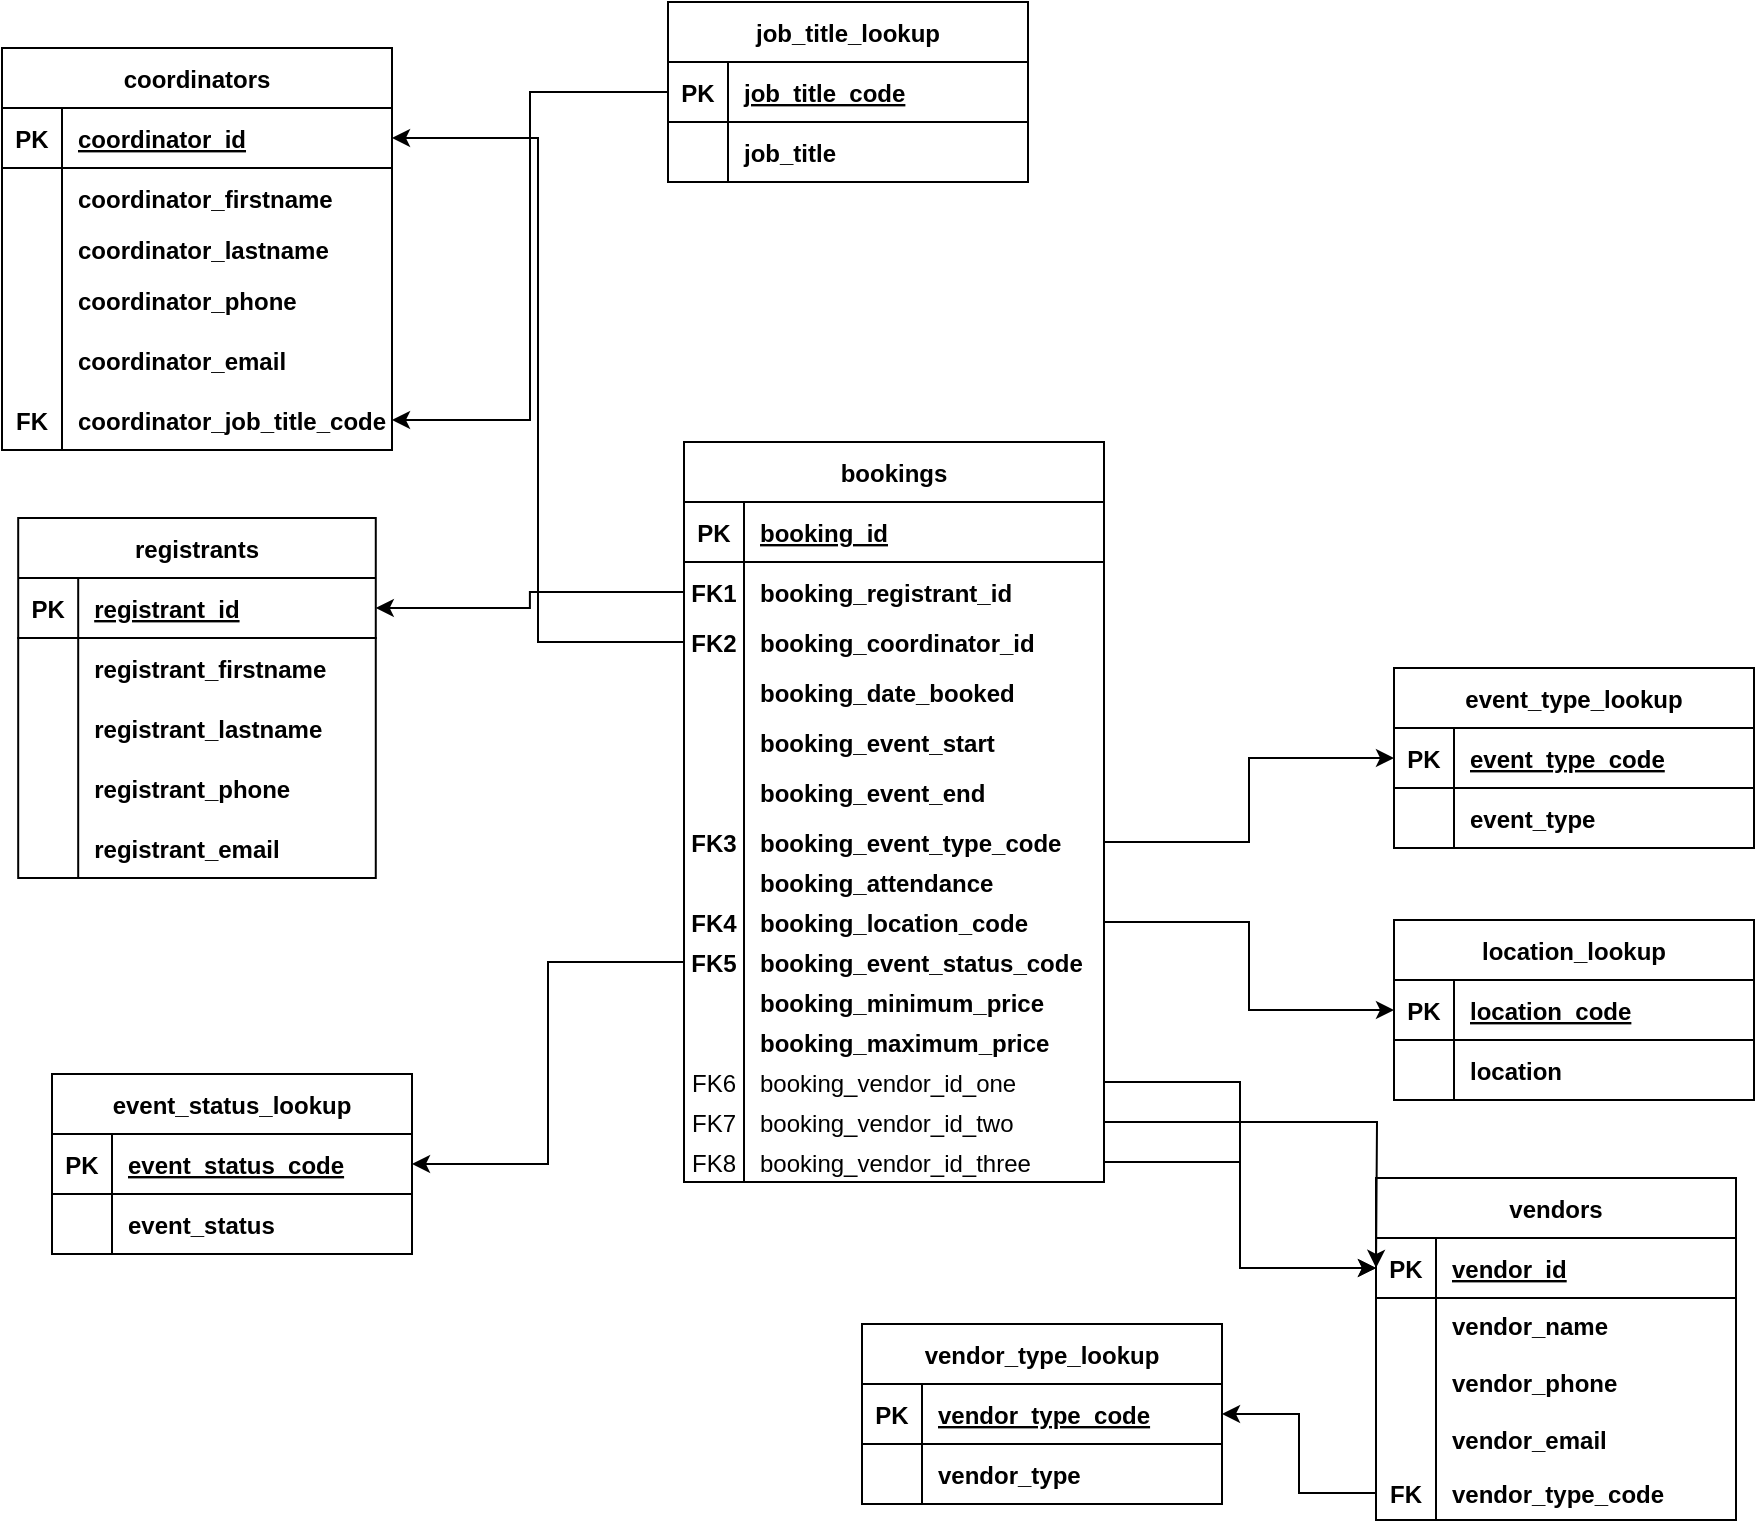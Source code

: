 <mxfile version="20.8.16" type="device"><diagram name="Page-1" id="PzHNStxvu697n8catdA_"><mxGraphModel dx="1235" dy="731" grid="0" gridSize="1" guides="1" tooltips="1" connect="1" arrows="1" fold="1" page="1" pageScale="1" pageWidth="1600" pageHeight="1200" math="0" shadow="0"><root><mxCell id="0"/><mxCell id="1" parent="0"/><mxCell id="DXvxazm9sGSzeABktsdI-5" value="bookings" style="shape=table;startSize=30;container=1;collapsible=1;childLayout=tableLayout;fixedRows=1;rowLines=0;fontStyle=1;align=center;resizeLast=1;" vertex="1" parent="1"><mxGeometry x="675" y="397" width="210" height="370" as="geometry"/></mxCell><mxCell id="DXvxazm9sGSzeABktsdI-6" value="" style="shape=tableRow;horizontal=0;startSize=0;swimlaneHead=0;swimlaneBody=0;fillColor=none;collapsible=0;dropTarget=0;points=[[0,0.5],[1,0.5]];portConstraint=eastwest;top=0;left=0;right=0;bottom=1;" vertex="1" parent="DXvxazm9sGSzeABktsdI-5"><mxGeometry y="30" width="210" height="30" as="geometry"/></mxCell><mxCell id="DXvxazm9sGSzeABktsdI-7" value="PK" style="shape=partialRectangle;connectable=0;fillColor=none;top=0;left=0;bottom=0;right=0;fontStyle=1;overflow=hidden;" vertex="1" parent="DXvxazm9sGSzeABktsdI-6"><mxGeometry width="30" height="30" as="geometry"><mxRectangle width="30" height="30" as="alternateBounds"/></mxGeometry></mxCell><mxCell id="DXvxazm9sGSzeABktsdI-8" value="booking_id" style="shape=partialRectangle;connectable=0;fillColor=none;top=0;left=0;bottom=0;right=0;align=left;spacingLeft=6;fontStyle=5;overflow=hidden;" vertex="1" parent="DXvxazm9sGSzeABktsdI-6"><mxGeometry x="30" width="180" height="30" as="geometry"><mxRectangle width="180" height="30" as="alternateBounds"/></mxGeometry></mxCell><mxCell id="DXvxazm9sGSzeABktsdI-9" value="" style="shape=tableRow;horizontal=0;startSize=0;swimlaneHead=0;swimlaneBody=0;fillColor=none;collapsible=0;dropTarget=0;points=[[0,0.5],[1,0.5]];portConstraint=eastwest;top=0;left=0;right=0;bottom=0;fontStyle=1" vertex="1" parent="DXvxazm9sGSzeABktsdI-5"><mxGeometry y="60" width="210" height="30" as="geometry"/></mxCell><mxCell id="DXvxazm9sGSzeABktsdI-10" value="FK1" style="shape=partialRectangle;connectable=0;fillColor=none;top=0;left=0;bottom=0;right=0;editable=1;overflow=hidden;fontStyle=1" vertex="1" parent="DXvxazm9sGSzeABktsdI-9"><mxGeometry width="30" height="30" as="geometry"><mxRectangle width="30" height="30" as="alternateBounds"/></mxGeometry></mxCell><mxCell id="DXvxazm9sGSzeABktsdI-11" value="booking_registrant_id" style="shape=partialRectangle;connectable=0;fillColor=none;top=0;left=0;bottom=0;right=0;align=left;spacingLeft=6;overflow=hidden;fontStyle=1" vertex="1" parent="DXvxazm9sGSzeABktsdI-9"><mxGeometry x="30" width="180" height="30" as="geometry"><mxRectangle width="180" height="30" as="alternateBounds"/></mxGeometry></mxCell><mxCell id="DXvxazm9sGSzeABktsdI-12" value="" style="shape=tableRow;horizontal=0;startSize=0;swimlaneHead=0;swimlaneBody=0;fillColor=none;collapsible=0;dropTarget=0;points=[[0,0.5],[1,0.5]];portConstraint=eastwest;top=0;left=0;right=0;bottom=0;fontStyle=1" vertex="1" parent="DXvxazm9sGSzeABktsdI-5"><mxGeometry y="90" width="210" height="20" as="geometry"/></mxCell><mxCell id="DXvxazm9sGSzeABktsdI-13" value="FK2" style="shape=partialRectangle;connectable=0;fillColor=none;top=0;left=0;bottom=0;right=0;editable=1;overflow=hidden;fontStyle=1" vertex="1" parent="DXvxazm9sGSzeABktsdI-12"><mxGeometry width="30" height="20" as="geometry"><mxRectangle width="30" height="20" as="alternateBounds"/></mxGeometry></mxCell><mxCell id="DXvxazm9sGSzeABktsdI-14" value="booking_coordinator_id" style="shape=partialRectangle;connectable=0;fillColor=none;top=0;left=0;bottom=0;right=0;align=left;spacingLeft=6;overflow=hidden;fontStyle=1" vertex="1" parent="DXvxazm9sGSzeABktsdI-12"><mxGeometry x="30" width="180" height="20" as="geometry"><mxRectangle width="180" height="20" as="alternateBounds"/></mxGeometry></mxCell><mxCell id="DXvxazm9sGSzeABktsdI-15" value="" style="shape=tableRow;horizontal=0;startSize=0;swimlaneHead=0;swimlaneBody=0;fillColor=none;collapsible=0;dropTarget=0;points=[[0,0.5],[1,0.5]];portConstraint=eastwest;top=0;left=0;right=0;bottom=0;fontStyle=1" vertex="1" parent="DXvxazm9sGSzeABktsdI-5"><mxGeometry y="110" width="210" height="30" as="geometry"/></mxCell><mxCell id="DXvxazm9sGSzeABktsdI-16" value="" style="shape=partialRectangle;connectable=0;fillColor=none;top=0;left=0;bottom=0;right=0;editable=1;overflow=hidden;fontStyle=1" vertex="1" parent="DXvxazm9sGSzeABktsdI-15"><mxGeometry width="30" height="30" as="geometry"><mxRectangle width="30" height="30" as="alternateBounds"/></mxGeometry></mxCell><mxCell id="DXvxazm9sGSzeABktsdI-17" value="booking_date_booked" style="shape=partialRectangle;connectable=0;fillColor=none;top=0;left=0;bottom=0;right=0;align=left;spacingLeft=6;overflow=hidden;fontStyle=1" vertex="1" parent="DXvxazm9sGSzeABktsdI-15"><mxGeometry x="30" width="180" height="30" as="geometry"><mxRectangle width="180" height="30" as="alternateBounds"/></mxGeometry></mxCell><mxCell id="DXvxazm9sGSzeABktsdI-19" style="shape=tableRow;horizontal=0;startSize=0;swimlaneHead=0;swimlaneBody=0;fillColor=none;collapsible=0;dropTarget=0;points=[[0,0.5],[1,0.5]];portConstraint=eastwest;top=0;left=0;right=0;bottom=0;fontStyle=1" vertex="1" parent="DXvxazm9sGSzeABktsdI-5"><mxGeometry y="140" width="210" height="20" as="geometry"/></mxCell><mxCell id="DXvxazm9sGSzeABktsdI-20" style="shape=partialRectangle;connectable=0;fillColor=none;top=0;left=0;bottom=0;right=0;editable=1;overflow=hidden;fontStyle=1" vertex="1" parent="DXvxazm9sGSzeABktsdI-19"><mxGeometry width="30" height="20" as="geometry"><mxRectangle width="30" height="20" as="alternateBounds"/></mxGeometry></mxCell><mxCell id="DXvxazm9sGSzeABktsdI-21" value="booking_event_start" style="shape=partialRectangle;connectable=0;fillColor=none;top=0;left=0;bottom=0;right=0;align=left;spacingLeft=6;overflow=hidden;fontStyle=1" vertex="1" parent="DXvxazm9sGSzeABktsdI-19"><mxGeometry x="30" width="180" height="20" as="geometry"><mxRectangle width="180" height="20" as="alternateBounds"/></mxGeometry></mxCell><mxCell id="DXvxazm9sGSzeABktsdI-22" style="shape=tableRow;horizontal=0;startSize=0;swimlaneHead=0;swimlaneBody=0;fillColor=none;collapsible=0;dropTarget=0;points=[[0,0.5],[1,0.5]];portConstraint=eastwest;top=0;left=0;right=0;bottom=0;fontStyle=1" vertex="1" parent="DXvxazm9sGSzeABktsdI-5"><mxGeometry y="160" width="210" height="30" as="geometry"/></mxCell><mxCell id="DXvxazm9sGSzeABktsdI-23" style="shape=partialRectangle;connectable=0;fillColor=none;top=0;left=0;bottom=0;right=0;editable=1;overflow=hidden;fontStyle=1" vertex="1" parent="DXvxazm9sGSzeABktsdI-22"><mxGeometry width="30" height="30" as="geometry"><mxRectangle width="30" height="30" as="alternateBounds"/></mxGeometry></mxCell><mxCell id="DXvxazm9sGSzeABktsdI-24" value="booking_event_end" style="shape=partialRectangle;connectable=0;fillColor=none;top=0;left=0;bottom=0;right=0;align=left;spacingLeft=6;overflow=hidden;fontStyle=1" vertex="1" parent="DXvxazm9sGSzeABktsdI-22"><mxGeometry x="30" width="180" height="30" as="geometry"><mxRectangle width="180" height="30" as="alternateBounds"/></mxGeometry></mxCell><mxCell id="DXvxazm9sGSzeABktsdI-25" style="shape=tableRow;horizontal=0;startSize=0;swimlaneHead=0;swimlaneBody=0;fillColor=none;collapsible=0;dropTarget=0;points=[[0,0.5],[1,0.5]];portConstraint=eastwest;top=0;left=0;right=0;bottom=0;fontStyle=1" vertex="1" parent="DXvxazm9sGSzeABktsdI-5"><mxGeometry y="190" width="210" height="20" as="geometry"/></mxCell><mxCell id="DXvxazm9sGSzeABktsdI-26" value="FK3" style="shape=partialRectangle;connectable=0;fillColor=none;top=0;left=0;bottom=0;right=0;editable=1;overflow=hidden;fontStyle=1" vertex="1" parent="DXvxazm9sGSzeABktsdI-25"><mxGeometry width="30" height="20" as="geometry"><mxRectangle width="30" height="20" as="alternateBounds"/></mxGeometry></mxCell><mxCell id="DXvxazm9sGSzeABktsdI-27" value="booking_event_type_code" style="shape=partialRectangle;connectable=0;fillColor=none;top=0;left=0;bottom=0;right=0;align=left;spacingLeft=6;overflow=hidden;fontStyle=1" vertex="1" parent="DXvxazm9sGSzeABktsdI-25"><mxGeometry x="30" width="180" height="20" as="geometry"><mxRectangle width="180" height="20" as="alternateBounds"/></mxGeometry></mxCell><mxCell id="DXvxazm9sGSzeABktsdI-28" style="shape=tableRow;horizontal=0;startSize=0;swimlaneHead=0;swimlaneBody=0;fillColor=none;collapsible=0;dropTarget=0;points=[[0,0.5],[1,0.5]];portConstraint=eastwest;top=0;left=0;right=0;bottom=0;fontStyle=1" vertex="1" parent="DXvxazm9sGSzeABktsdI-5"><mxGeometry y="210" width="210" height="20" as="geometry"/></mxCell><mxCell id="DXvxazm9sGSzeABktsdI-29" style="shape=partialRectangle;connectable=0;fillColor=none;top=0;left=0;bottom=0;right=0;editable=1;overflow=hidden;fontStyle=1" vertex="1" parent="DXvxazm9sGSzeABktsdI-28"><mxGeometry width="30" height="20" as="geometry"><mxRectangle width="30" height="20" as="alternateBounds"/></mxGeometry></mxCell><mxCell id="DXvxazm9sGSzeABktsdI-30" value="booking_attendance" style="shape=partialRectangle;connectable=0;fillColor=none;top=0;left=0;bottom=0;right=0;align=left;spacingLeft=6;overflow=hidden;fontStyle=1" vertex="1" parent="DXvxazm9sGSzeABktsdI-28"><mxGeometry x="30" width="180" height="20" as="geometry"><mxRectangle width="180" height="20" as="alternateBounds"/></mxGeometry></mxCell><mxCell id="DXvxazm9sGSzeABktsdI-31" style="shape=tableRow;horizontal=0;startSize=0;swimlaneHead=0;swimlaneBody=0;fillColor=none;collapsible=0;dropTarget=0;points=[[0,0.5],[1,0.5]];portConstraint=eastwest;top=0;left=0;right=0;bottom=0;fontStyle=1" vertex="1" parent="DXvxazm9sGSzeABktsdI-5"><mxGeometry y="230" width="210" height="20" as="geometry"/></mxCell><mxCell id="DXvxazm9sGSzeABktsdI-32" value="FK4" style="shape=partialRectangle;connectable=0;fillColor=none;top=0;left=0;bottom=0;right=0;editable=1;overflow=hidden;fontStyle=1" vertex="1" parent="DXvxazm9sGSzeABktsdI-31"><mxGeometry width="30" height="20" as="geometry"><mxRectangle width="30" height="20" as="alternateBounds"/></mxGeometry></mxCell><mxCell id="DXvxazm9sGSzeABktsdI-33" value="booking_location_code" style="shape=partialRectangle;connectable=0;fillColor=none;top=0;left=0;bottom=0;right=0;align=left;spacingLeft=6;overflow=hidden;fontStyle=1" vertex="1" parent="DXvxazm9sGSzeABktsdI-31"><mxGeometry x="30" width="180" height="20" as="geometry"><mxRectangle width="180" height="20" as="alternateBounds"/></mxGeometry></mxCell><mxCell id="DXvxazm9sGSzeABktsdI-34" style="shape=tableRow;horizontal=0;startSize=0;swimlaneHead=0;swimlaneBody=0;fillColor=none;collapsible=0;dropTarget=0;points=[[0,0.5],[1,0.5]];portConstraint=eastwest;top=0;left=0;right=0;bottom=0;fontStyle=1" vertex="1" parent="DXvxazm9sGSzeABktsdI-5"><mxGeometry y="250" width="210" height="20" as="geometry"/></mxCell><mxCell id="DXvxazm9sGSzeABktsdI-35" value="FK5" style="shape=partialRectangle;connectable=0;fillColor=none;top=0;left=0;bottom=0;right=0;editable=1;overflow=hidden;fontStyle=1" vertex="1" parent="DXvxazm9sGSzeABktsdI-34"><mxGeometry width="30" height="20" as="geometry"><mxRectangle width="30" height="20" as="alternateBounds"/></mxGeometry></mxCell><mxCell id="DXvxazm9sGSzeABktsdI-36" value="booking_event_status_code" style="shape=partialRectangle;connectable=0;fillColor=none;top=0;left=0;bottom=0;right=0;align=left;spacingLeft=6;overflow=hidden;fontStyle=1" vertex="1" parent="DXvxazm9sGSzeABktsdI-34"><mxGeometry x="30" width="180" height="20" as="geometry"><mxRectangle width="180" height="20" as="alternateBounds"/></mxGeometry></mxCell><mxCell id="DXvxazm9sGSzeABktsdI-49" style="shape=tableRow;horizontal=0;startSize=0;swimlaneHead=0;swimlaneBody=0;fillColor=none;collapsible=0;dropTarget=0;points=[[0,0.5],[1,0.5]];portConstraint=eastwest;top=0;left=0;right=0;bottom=0;fontStyle=1" vertex="1" parent="DXvxazm9sGSzeABktsdI-5"><mxGeometry y="270" width="210" height="20" as="geometry"/></mxCell><mxCell id="DXvxazm9sGSzeABktsdI-50" style="shape=partialRectangle;connectable=0;fillColor=none;top=0;left=0;bottom=0;right=0;editable=1;overflow=hidden;fontStyle=1" vertex="1" parent="DXvxazm9sGSzeABktsdI-49"><mxGeometry width="30" height="20" as="geometry"><mxRectangle width="30" height="20" as="alternateBounds"/></mxGeometry></mxCell><mxCell id="DXvxazm9sGSzeABktsdI-51" value="booking_minimum_price" style="shape=partialRectangle;connectable=0;fillColor=none;top=0;left=0;bottom=0;right=0;align=left;spacingLeft=6;overflow=hidden;fontStyle=1" vertex="1" parent="DXvxazm9sGSzeABktsdI-49"><mxGeometry x="30" width="180" height="20" as="geometry"><mxRectangle width="180" height="20" as="alternateBounds"/></mxGeometry></mxCell><mxCell id="DXvxazm9sGSzeABktsdI-46" style="shape=tableRow;horizontal=0;startSize=0;swimlaneHead=0;swimlaneBody=0;fillColor=none;collapsible=0;dropTarget=0;points=[[0,0.5],[1,0.5]];portConstraint=eastwest;top=0;left=0;right=0;bottom=0;fontStyle=1" vertex="1" parent="DXvxazm9sGSzeABktsdI-5"><mxGeometry y="290" width="210" height="20" as="geometry"/></mxCell><mxCell id="DXvxazm9sGSzeABktsdI-47" style="shape=partialRectangle;connectable=0;fillColor=none;top=0;left=0;bottom=0;right=0;editable=1;overflow=hidden;fontStyle=1" vertex="1" parent="DXvxazm9sGSzeABktsdI-46"><mxGeometry width="30" height="20" as="geometry"><mxRectangle width="30" height="20" as="alternateBounds"/></mxGeometry></mxCell><mxCell id="DXvxazm9sGSzeABktsdI-48" value="booking_maximum_price" style="shape=partialRectangle;connectable=0;fillColor=none;top=0;left=0;bottom=0;right=0;align=left;spacingLeft=6;overflow=hidden;fontStyle=1" vertex="1" parent="DXvxazm9sGSzeABktsdI-46"><mxGeometry x="30" width="180" height="20" as="geometry"><mxRectangle width="180" height="20" as="alternateBounds"/></mxGeometry></mxCell><mxCell id="DXvxazm9sGSzeABktsdI-43" style="shape=tableRow;horizontal=0;startSize=0;swimlaneHead=0;swimlaneBody=0;fillColor=none;collapsible=0;dropTarget=0;points=[[0,0.5],[1,0.5]];portConstraint=eastwest;top=0;left=0;right=0;bottom=0;" vertex="1" parent="DXvxazm9sGSzeABktsdI-5"><mxGeometry y="310" width="210" height="20" as="geometry"/></mxCell><mxCell id="DXvxazm9sGSzeABktsdI-44" value="FK6" style="shape=partialRectangle;connectable=0;fillColor=none;top=0;left=0;bottom=0;right=0;editable=1;overflow=hidden;" vertex="1" parent="DXvxazm9sGSzeABktsdI-43"><mxGeometry width="30" height="20" as="geometry"><mxRectangle width="30" height="20" as="alternateBounds"/></mxGeometry></mxCell><mxCell id="DXvxazm9sGSzeABktsdI-45" value="booking_vendor_id_one" style="shape=partialRectangle;connectable=0;fillColor=none;top=0;left=0;bottom=0;right=0;align=left;spacingLeft=6;overflow=hidden;" vertex="1" parent="DXvxazm9sGSzeABktsdI-43"><mxGeometry x="30" width="180" height="20" as="geometry"><mxRectangle width="180" height="20" as="alternateBounds"/></mxGeometry></mxCell><mxCell id="DXvxazm9sGSzeABktsdI-40" style="shape=tableRow;horizontal=0;startSize=0;swimlaneHead=0;swimlaneBody=0;fillColor=none;collapsible=0;dropTarget=0;points=[[0,0.5],[1,0.5]];portConstraint=eastwest;top=0;left=0;right=0;bottom=0;" vertex="1" parent="DXvxazm9sGSzeABktsdI-5"><mxGeometry y="330" width="210" height="20" as="geometry"/></mxCell><mxCell id="DXvxazm9sGSzeABktsdI-41" value="FK7" style="shape=partialRectangle;connectable=0;fillColor=none;top=0;left=0;bottom=0;right=0;editable=1;overflow=hidden;" vertex="1" parent="DXvxazm9sGSzeABktsdI-40"><mxGeometry width="30" height="20" as="geometry"><mxRectangle width="30" height="20" as="alternateBounds"/></mxGeometry></mxCell><mxCell id="DXvxazm9sGSzeABktsdI-42" value="booking_vendor_id_two" style="shape=partialRectangle;connectable=0;fillColor=none;top=0;left=0;bottom=0;right=0;align=left;spacingLeft=6;overflow=hidden;" vertex="1" parent="DXvxazm9sGSzeABktsdI-40"><mxGeometry x="30" width="180" height="20" as="geometry"><mxRectangle width="180" height="20" as="alternateBounds"/></mxGeometry></mxCell><mxCell id="DXvxazm9sGSzeABktsdI-37" style="shape=tableRow;horizontal=0;startSize=0;swimlaneHead=0;swimlaneBody=0;fillColor=none;collapsible=0;dropTarget=0;points=[[0,0.5],[1,0.5]];portConstraint=eastwest;top=0;left=0;right=0;bottom=0;" vertex="1" parent="DXvxazm9sGSzeABktsdI-5"><mxGeometry y="350" width="210" height="20" as="geometry"/></mxCell><mxCell id="DXvxazm9sGSzeABktsdI-38" value="FK8" style="shape=partialRectangle;connectable=0;fillColor=none;top=0;left=0;bottom=0;right=0;editable=1;overflow=hidden;" vertex="1" parent="DXvxazm9sGSzeABktsdI-37"><mxGeometry width="30" height="20" as="geometry"><mxRectangle width="30" height="20" as="alternateBounds"/></mxGeometry></mxCell><mxCell id="DXvxazm9sGSzeABktsdI-39" value="booking_vendor_id_three" style="shape=partialRectangle;connectable=0;fillColor=none;top=0;left=0;bottom=0;right=0;align=left;spacingLeft=6;overflow=hidden;" vertex="1" parent="DXvxazm9sGSzeABktsdI-37"><mxGeometry x="30" width="180" height="20" as="geometry"><mxRectangle width="180" height="20" as="alternateBounds"/></mxGeometry></mxCell><mxCell id="DXvxazm9sGSzeABktsdI-55" value="registrants" style="shape=table;startSize=30;container=1;collapsible=1;childLayout=tableLayout;fixedRows=1;rowLines=0;fontStyle=1;align=center;resizeLast=1;" vertex="1" parent="1"><mxGeometry x="342.1" y="435" width="178.792" height="180" as="geometry"/></mxCell><mxCell id="DXvxazm9sGSzeABktsdI-56" value="" style="shape=tableRow;horizontal=0;startSize=0;swimlaneHead=0;swimlaneBody=0;fillColor=none;collapsible=0;dropTarget=0;points=[[0,0.5],[1,0.5]];portConstraint=eastwest;top=0;left=0;right=0;bottom=1;" vertex="1" parent="DXvxazm9sGSzeABktsdI-55"><mxGeometry y="30" width="178.792" height="30" as="geometry"/></mxCell><mxCell id="DXvxazm9sGSzeABktsdI-57" value="PK" style="shape=partialRectangle;connectable=0;fillColor=none;top=0;left=0;bottom=0;right=0;fontStyle=1;overflow=hidden;" vertex="1" parent="DXvxazm9sGSzeABktsdI-56"><mxGeometry width="30" height="30" as="geometry"><mxRectangle width="30" height="30" as="alternateBounds"/></mxGeometry></mxCell><mxCell id="DXvxazm9sGSzeABktsdI-58" value="registrant_id" style="shape=partialRectangle;connectable=0;fillColor=none;top=0;left=0;bottom=0;right=0;align=left;spacingLeft=6;fontStyle=5;overflow=hidden;" vertex="1" parent="DXvxazm9sGSzeABktsdI-56"><mxGeometry x="30" width="148.792" height="30" as="geometry"><mxRectangle width="148.792" height="30" as="alternateBounds"/></mxGeometry></mxCell><mxCell id="DXvxazm9sGSzeABktsdI-59" value="" style="shape=tableRow;horizontal=0;startSize=0;swimlaneHead=0;swimlaneBody=0;fillColor=none;collapsible=0;dropTarget=0;points=[[0,0.5],[1,0.5]];portConstraint=eastwest;top=0;left=0;right=0;bottom=0;fontStyle=1" vertex="1" parent="DXvxazm9sGSzeABktsdI-55"><mxGeometry y="60" width="178.792" height="30" as="geometry"/></mxCell><mxCell id="DXvxazm9sGSzeABktsdI-60" value="" style="shape=partialRectangle;connectable=0;fillColor=none;top=0;left=0;bottom=0;right=0;editable=1;overflow=hidden;fontStyle=1" vertex="1" parent="DXvxazm9sGSzeABktsdI-59"><mxGeometry width="30" height="30" as="geometry"><mxRectangle width="30" height="30" as="alternateBounds"/></mxGeometry></mxCell><mxCell id="DXvxazm9sGSzeABktsdI-61" value="registrant_firstname" style="shape=partialRectangle;connectable=0;fillColor=none;top=0;left=0;bottom=0;right=0;align=left;spacingLeft=6;overflow=hidden;fontStyle=1" vertex="1" parent="DXvxazm9sGSzeABktsdI-59"><mxGeometry x="30" width="148.792" height="30" as="geometry"><mxRectangle width="148.792" height="30" as="alternateBounds"/></mxGeometry></mxCell><mxCell id="DXvxazm9sGSzeABktsdI-62" value="" style="shape=tableRow;horizontal=0;startSize=0;swimlaneHead=0;swimlaneBody=0;fillColor=none;collapsible=0;dropTarget=0;points=[[0,0.5],[1,0.5]];portConstraint=eastwest;top=0;left=0;right=0;bottom=0;fontStyle=1" vertex="1" parent="DXvxazm9sGSzeABktsdI-55"><mxGeometry y="90" width="178.792" height="30" as="geometry"/></mxCell><mxCell id="DXvxazm9sGSzeABktsdI-63" value="" style="shape=partialRectangle;connectable=0;fillColor=none;top=0;left=0;bottom=0;right=0;editable=1;overflow=hidden;fontStyle=1" vertex="1" parent="DXvxazm9sGSzeABktsdI-62"><mxGeometry width="30" height="30" as="geometry"><mxRectangle width="30" height="30" as="alternateBounds"/></mxGeometry></mxCell><mxCell id="DXvxazm9sGSzeABktsdI-64" value="registrant_lastname" style="shape=partialRectangle;connectable=0;fillColor=none;top=0;left=0;bottom=0;right=0;align=left;spacingLeft=6;overflow=hidden;fontStyle=1" vertex="1" parent="DXvxazm9sGSzeABktsdI-62"><mxGeometry x="30" width="148.792" height="30" as="geometry"><mxRectangle width="148.792" height="30" as="alternateBounds"/></mxGeometry></mxCell><mxCell id="DXvxazm9sGSzeABktsdI-65" value="" style="shape=tableRow;horizontal=0;startSize=0;swimlaneHead=0;swimlaneBody=0;fillColor=none;collapsible=0;dropTarget=0;points=[[0,0.5],[1,0.5]];portConstraint=eastwest;top=0;left=0;right=0;bottom=0;fontStyle=1" vertex="1" parent="DXvxazm9sGSzeABktsdI-55"><mxGeometry y="120" width="178.792" height="30" as="geometry"/></mxCell><mxCell id="DXvxazm9sGSzeABktsdI-66" value="" style="shape=partialRectangle;connectable=0;fillColor=none;top=0;left=0;bottom=0;right=0;editable=1;overflow=hidden;fontStyle=1" vertex="1" parent="DXvxazm9sGSzeABktsdI-65"><mxGeometry width="30" height="30" as="geometry"><mxRectangle width="30" height="30" as="alternateBounds"/></mxGeometry></mxCell><mxCell id="DXvxazm9sGSzeABktsdI-67" value="registrant_phone" style="shape=partialRectangle;connectable=0;fillColor=none;top=0;left=0;bottom=0;right=0;align=left;spacingLeft=6;overflow=hidden;fontStyle=1" vertex="1" parent="DXvxazm9sGSzeABktsdI-65"><mxGeometry x="30" width="148.792" height="30" as="geometry"><mxRectangle width="148.792" height="30" as="alternateBounds"/></mxGeometry></mxCell><mxCell id="DXvxazm9sGSzeABktsdI-68" style="shape=tableRow;horizontal=0;startSize=0;swimlaneHead=0;swimlaneBody=0;fillColor=none;collapsible=0;dropTarget=0;points=[[0,0.5],[1,0.5]];portConstraint=eastwest;top=0;left=0;right=0;bottom=0;fontStyle=1" vertex="1" parent="DXvxazm9sGSzeABktsdI-55"><mxGeometry y="150" width="178.792" height="30" as="geometry"/></mxCell><mxCell id="DXvxazm9sGSzeABktsdI-69" style="shape=partialRectangle;connectable=0;fillColor=none;top=0;left=0;bottom=0;right=0;editable=1;overflow=hidden;fontStyle=1" vertex="1" parent="DXvxazm9sGSzeABktsdI-68"><mxGeometry width="30" height="30" as="geometry"><mxRectangle width="30" height="30" as="alternateBounds"/></mxGeometry></mxCell><mxCell id="DXvxazm9sGSzeABktsdI-70" value="registrant_email" style="shape=partialRectangle;connectable=0;fillColor=none;top=0;left=0;bottom=0;right=0;align=left;spacingLeft=6;overflow=hidden;fontStyle=1" vertex="1" parent="DXvxazm9sGSzeABktsdI-68"><mxGeometry x="30" width="148.792" height="30" as="geometry"><mxRectangle width="148.792" height="30" as="alternateBounds"/></mxGeometry></mxCell><mxCell id="DXvxazm9sGSzeABktsdI-71" value="coordinators" style="shape=table;startSize=30;container=1;collapsible=1;childLayout=tableLayout;fixedRows=1;rowLines=0;fontStyle=1;align=center;resizeLast=1;" vertex="1" parent="1"><mxGeometry x="334" y="200" width="195" height="201" as="geometry"/></mxCell><mxCell id="DXvxazm9sGSzeABktsdI-72" value="" style="shape=tableRow;horizontal=0;startSize=0;swimlaneHead=0;swimlaneBody=0;fillColor=none;collapsible=0;dropTarget=0;points=[[0,0.5],[1,0.5]];portConstraint=eastwest;top=0;left=0;right=0;bottom=1;fontStyle=1" vertex="1" parent="DXvxazm9sGSzeABktsdI-71"><mxGeometry y="30" width="195" height="30" as="geometry"/></mxCell><mxCell id="DXvxazm9sGSzeABktsdI-73" value="PK" style="shape=partialRectangle;connectable=0;fillColor=none;top=0;left=0;bottom=0;right=0;fontStyle=1;overflow=hidden;" vertex="1" parent="DXvxazm9sGSzeABktsdI-72"><mxGeometry width="30" height="30" as="geometry"><mxRectangle width="30" height="30" as="alternateBounds"/></mxGeometry></mxCell><mxCell id="DXvxazm9sGSzeABktsdI-74" value="coordinator_id" style="shape=partialRectangle;connectable=0;fillColor=none;top=0;left=0;bottom=0;right=0;align=left;spacingLeft=6;fontStyle=5;overflow=hidden;" vertex="1" parent="DXvxazm9sGSzeABktsdI-72"><mxGeometry x="30" width="165" height="30" as="geometry"><mxRectangle width="165" height="30" as="alternateBounds"/></mxGeometry></mxCell><mxCell id="DXvxazm9sGSzeABktsdI-75" value="" style="shape=tableRow;horizontal=0;startSize=0;swimlaneHead=0;swimlaneBody=0;fillColor=none;collapsible=0;dropTarget=0;points=[[0,0.5],[1,0.5]];portConstraint=eastwest;top=0;left=0;right=0;bottom=0;fontStyle=1" vertex="1" parent="DXvxazm9sGSzeABktsdI-71"><mxGeometry y="60" width="195" height="30" as="geometry"/></mxCell><mxCell id="DXvxazm9sGSzeABktsdI-76" value="" style="shape=partialRectangle;connectable=0;fillColor=none;top=0;left=0;bottom=0;right=0;editable=1;overflow=hidden;fontStyle=1" vertex="1" parent="DXvxazm9sGSzeABktsdI-75"><mxGeometry width="30" height="30" as="geometry"><mxRectangle width="30" height="30" as="alternateBounds"/></mxGeometry></mxCell><mxCell id="DXvxazm9sGSzeABktsdI-77" value="coordinator_firstname" style="shape=partialRectangle;connectable=0;fillColor=none;top=0;left=0;bottom=0;right=0;align=left;spacingLeft=6;overflow=hidden;fontStyle=1" vertex="1" parent="DXvxazm9sGSzeABktsdI-75"><mxGeometry x="30" width="165" height="30" as="geometry"><mxRectangle width="165" height="30" as="alternateBounds"/></mxGeometry></mxCell><mxCell id="DXvxazm9sGSzeABktsdI-78" value="" style="shape=tableRow;horizontal=0;startSize=0;swimlaneHead=0;swimlaneBody=0;fillColor=none;collapsible=0;dropTarget=0;points=[[0,0.5],[1,0.5]];portConstraint=eastwest;top=0;left=0;right=0;bottom=0;fontStyle=1" vertex="1" parent="DXvxazm9sGSzeABktsdI-71"><mxGeometry y="90" width="195" height="21" as="geometry"/></mxCell><mxCell id="DXvxazm9sGSzeABktsdI-79" value="" style="shape=partialRectangle;connectable=0;fillColor=none;top=0;left=0;bottom=0;right=0;editable=1;overflow=hidden;fontStyle=1" vertex="1" parent="DXvxazm9sGSzeABktsdI-78"><mxGeometry width="30" height="21" as="geometry"><mxRectangle width="30" height="21" as="alternateBounds"/></mxGeometry></mxCell><mxCell id="DXvxazm9sGSzeABktsdI-80" value="coordinator_lastname" style="shape=partialRectangle;connectable=0;fillColor=none;top=0;left=0;bottom=0;right=0;align=left;spacingLeft=6;overflow=hidden;fontStyle=1" vertex="1" parent="DXvxazm9sGSzeABktsdI-78"><mxGeometry x="30" width="165" height="21" as="geometry"><mxRectangle width="165" height="21" as="alternateBounds"/></mxGeometry></mxCell><mxCell id="DXvxazm9sGSzeABktsdI-81" value="" style="shape=tableRow;horizontal=0;startSize=0;swimlaneHead=0;swimlaneBody=0;fillColor=none;collapsible=0;dropTarget=0;points=[[0,0.5],[1,0.5]];portConstraint=eastwest;top=0;left=0;right=0;bottom=0;fontStyle=1" vertex="1" parent="DXvxazm9sGSzeABktsdI-71"><mxGeometry y="111" width="195" height="30" as="geometry"/></mxCell><mxCell id="DXvxazm9sGSzeABktsdI-82" value="" style="shape=partialRectangle;connectable=0;fillColor=none;top=0;left=0;bottom=0;right=0;editable=1;overflow=hidden;fontStyle=1" vertex="1" parent="DXvxazm9sGSzeABktsdI-81"><mxGeometry width="30" height="30" as="geometry"><mxRectangle width="30" height="30" as="alternateBounds"/></mxGeometry></mxCell><mxCell id="DXvxazm9sGSzeABktsdI-83" value="coordinator_phone" style="shape=partialRectangle;connectable=0;fillColor=none;top=0;left=0;bottom=0;right=0;align=left;spacingLeft=6;overflow=hidden;fontStyle=1" vertex="1" parent="DXvxazm9sGSzeABktsdI-81"><mxGeometry x="30" width="165" height="30" as="geometry"><mxRectangle width="165" height="30" as="alternateBounds"/></mxGeometry></mxCell><mxCell id="DXvxazm9sGSzeABktsdI-84" style="shape=tableRow;horizontal=0;startSize=0;swimlaneHead=0;swimlaneBody=0;fillColor=none;collapsible=0;dropTarget=0;points=[[0,0.5],[1,0.5]];portConstraint=eastwest;top=0;left=0;right=0;bottom=0;fontStyle=1" vertex="1" parent="DXvxazm9sGSzeABktsdI-71"><mxGeometry y="141" width="195" height="30" as="geometry"/></mxCell><mxCell id="DXvxazm9sGSzeABktsdI-85" style="shape=partialRectangle;connectable=0;fillColor=none;top=0;left=0;bottom=0;right=0;editable=1;overflow=hidden;fontStyle=1" vertex="1" parent="DXvxazm9sGSzeABktsdI-84"><mxGeometry width="30" height="30" as="geometry"><mxRectangle width="30" height="30" as="alternateBounds"/></mxGeometry></mxCell><mxCell id="DXvxazm9sGSzeABktsdI-86" value="coordinator_email" style="shape=partialRectangle;connectable=0;fillColor=none;top=0;left=0;bottom=0;right=0;align=left;spacingLeft=6;overflow=hidden;fontStyle=1" vertex="1" parent="DXvxazm9sGSzeABktsdI-84"><mxGeometry x="30" width="165" height="30" as="geometry"><mxRectangle width="165" height="30" as="alternateBounds"/></mxGeometry></mxCell><mxCell id="DXvxazm9sGSzeABktsdI-87" style="shape=tableRow;horizontal=0;startSize=0;swimlaneHead=0;swimlaneBody=0;fillColor=none;collapsible=0;dropTarget=0;points=[[0,0.5],[1,0.5]];portConstraint=eastwest;top=0;left=0;right=0;bottom=0;fontStyle=1" vertex="1" parent="DXvxazm9sGSzeABktsdI-71"><mxGeometry y="171" width="195" height="30" as="geometry"/></mxCell><mxCell id="DXvxazm9sGSzeABktsdI-88" value="FK" style="shape=partialRectangle;connectable=0;fillColor=none;top=0;left=0;bottom=0;right=0;editable=1;overflow=hidden;fontStyle=1" vertex="1" parent="DXvxazm9sGSzeABktsdI-87"><mxGeometry width="30" height="30" as="geometry"><mxRectangle width="30" height="30" as="alternateBounds"/></mxGeometry></mxCell><mxCell id="DXvxazm9sGSzeABktsdI-89" value="coordinator_job_title_code" style="shape=partialRectangle;connectable=0;fillColor=none;top=0;left=0;bottom=0;right=0;align=left;spacingLeft=6;overflow=hidden;fontStyle=1" vertex="1" parent="DXvxazm9sGSzeABktsdI-87"><mxGeometry x="30" width="165" height="30" as="geometry"><mxRectangle width="165" height="30" as="alternateBounds"/></mxGeometry></mxCell><mxCell id="DXvxazm9sGSzeABktsdI-90" value="vendors" style="shape=table;startSize=30;container=1;collapsible=1;childLayout=tableLayout;fixedRows=1;rowLines=0;fontStyle=1;align=center;resizeLast=1;" vertex="1" parent="1"><mxGeometry x="1021" y="765" width="180" height="171" as="geometry"/></mxCell><mxCell id="DXvxazm9sGSzeABktsdI-91" value="" style="shape=tableRow;horizontal=0;startSize=0;swimlaneHead=0;swimlaneBody=0;fillColor=none;collapsible=0;dropTarget=0;points=[[0,0.5],[1,0.5]];portConstraint=eastwest;top=0;left=0;right=0;bottom=1;" vertex="1" parent="DXvxazm9sGSzeABktsdI-90"><mxGeometry y="30" width="180" height="30" as="geometry"/></mxCell><mxCell id="DXvxazm9sGSzeABktsdI-92" value="PK" style="shape=partialRectangle;connectable=0;fillColor=none;top=0;left=0;bottom=0;right=0;fontStyle=1;overflow=hidden;" vertex="1" parent="DXvxazm9sGSzeABktsdI-91"><mxGeometry width="30" height="30" as="geometry"><mxRectangle width="30" height="30" as="alternateBounds"/></mxGeometry></mxCell><mxCell id="DXvxazm9sGSzeABktsdI-93" value="vendor_id" style="shape=partialRectangle;connectable=0;fillColor=none;top=0;left=0;bottom=0;right=0;align=left;spacingLeft=6;fontStyle=5;overflow=hidden;" vertex="1" parent="DXvxazm9sGSzeABktsdI-91"><mxGeometry x="30" width="150" height="30" as="geometry"><mxRectangle width="150" height="30" as="alternateBounds"/></mxGeometry></mxCell><mxCell id="DXvxazm9sGSzeABktsdI-94" value="" style="shape=tableRow;horizontal=0;startSize=0;swimlaneHead=0;swimlaneBody=0;fillColor=none;collapsible=0;dropTarget=0;points=[[0,0.5],[1,0.5]];portConstraint=eastwest;top=0;left=0;right=0;bottom=0;fontStyle=1" vertex="1" parent="DXvxazm9sGSzeABktsdI-90"><mxGeometry y="60" width="180" height="27" as="geometry"/></mxCell><mxCell id="DXvxazm9sGSzeABktsdI-95" value="" style="shape=partialRectangle;connectable=0;fillColor=none;top=0;left=0;bottom=0;right=0;editable=1;overflow=hidden;fontStyle=1" vertex="1" parent="DXvxazm9sGSzeABktsdI-94"><mxGeometry width="30" height="27" as="geometry"><mxRectangle width="30" height="27" as="alternateBounds"/></mxGeometry></mxCell><mxCell id="DXvxazm9sGSzeABktsdI-96" value="vendor_name" style="shape=partialRectangle;connectable=0;fillColor=none;top=0;left=0;bottom=0;right=0;align=left;spacingLeft=6;overflow=hidden;fontStyle=1" vertex="1" parent="DXvxazm9sGSzeABktsdI-94"><mxGeometry x="30" width="150" height="27" as="geometry"><mxRectangle width="150" height="27" as="alternateBounds"/></mxGeometry></mxCell><mxCell id="DXvxazm9sGSzeABktsdI-97" value="" style="shape=tableRow;horizontal=0;startSize=0;swimlaneHead=0;swimlaneBody=0;fillColor=none;collapsible=0;dropTarget=0;points=[[0,0.5],[1,0.5]];portConstraint=eastwest;top=0;left=0;right=0;bottom=0;fontStyle=1" vertex="1" parent="DXvxazm9sGSzeABktsdI-90"><mxGeometry y="87" width="180" height="30" as="geometry"/></mxCell><mxCell id="DXvxazm9sGSzeABktsdI-98" value="" style="shape=partialRectangle;connectable=0;fillColor=none;top=0;left=0;bottom=0;right=0;editable=1;overflow=hidden;fontStyle=1" vertex="1" parent="DXvxazm9sGSzeABktsdI-97"><mxGeometry width="30" height="30" as="geometry"><mxRectangle width="30" height="30" as="alternateBounds"/></mxGeometry></mxCell><mxCell id="DXvxazm9sGSzeABktsdI-99" value="vendor_phone" style="shape=partialRectangle;connectable=0;fillColor=none;top=0;left=0;bottom=0;right=0;align=left;spacingLeft=6;overflow=hidden;fontStyle=1" vertex="1" parent="DXvxazm9sGSzeABktsdI-97"><mxGeometry x="30" width="150" height="30" as="geometry"><mxRectangle width="150" height="30" as="alternateBounds"/></mxGeometry></mxCell><mxCell id="DXvxazm9sGSzeABktsdI-100" value="" style="shape=tableRow;horizontal=0;startSize=0;swimlaneHead=0;swimlaneBody=0;fillColor=none;collapsible=0;dropTarget=0;points=[[0,0.5],[1,0.5]];portConstraint=eastwest;top=0;left=0;right=0;bottom=0;fontStyle=1" vertex="1" parent="DXvxazm9sGSzeABktsdI-90"><mxGeometry y="117" width="180" height="27" as="geometry"/></mxCell><mxCell id="DXvxazm9sGSzeABktsdI-101" value="" style="shape=partialRectangle;connectable=0;fillColor=none;top=0;left=0;bottom=0;right=0;editable=1;overflow=hidden;fontStyle=1" vertex="1" parent="DXvxazm9sGSzeABktsdI-100"><mxGeometry width="30" height="27" as="geometry"><mxRectangle width="30" height="27" as="alternateBounds"/></mxGeometry></mxCell><mxCell id="DXvxazm9sGSzeABktsdI-102" value="vendor_email" style="shape=partialRectangle;connectable=0;fillColor=none;top=0;left=0;bottom=0;right=0;align=left;spacingLeft=6;overflow=hidden;fontStyle=1" vertex="1" parent="DXvxazm9sGSzeABktsdI-100"><mxGeometry x="30" width="150" height="27" as="geometry"><mxRectangle width="150" height="27" as="alternateBounds"/></mxGeometry></mxCell><mxCell id="DXvxazm9sGSzeABktsdI-103" style="shape=tableRow;horizontal=0;startSize=0;swimlaneHead=0;swimlaneBody=0;fillColor=none;collapsible=0;dropTarget=0;points=[[0,0.5],[1,0.5]];portConstraint=eastwest;top=0;left=0;right=0;bottom=0;fontStyle=1" vertex="1" parent="DXvxazm9sGSzeABktsdI-90"><mxGeometry y="144" width="180" height="27" as="geometry"/></mxCell><mxCell id="DXvxazm9sGSzeABktsdI-104" value="FK" style="shape=partialRectangle;connectable=0;fillColor=none;top=0;left=0;bottom=0;right=0;editable=1;overflow=hidden;fontStyle=1" vertex="1" parent="DXvxazm9sGSzeABktsdI-103"><mxGeometry width="30" height="27" as="geometry"><mxRectangle width="30" height="27" as="alternateBounds"/></mxGeometry></mxCell><mxCell id="DXvxazm9sGSzeABktsdI-105" value="vendor_type_code" style="shape=partialRectangle;connectable=0;fillColor=none;top=0;left=0;bottom=0;right=0;align=left;spacingLeft=6;overflow=hidden;fontStyle=1" vertex="1" parent="DXvxazm9sGSzeABktsdI-103"><mxGeometry x="30" width="150" height="27" as="geometry"><mxRectangle width="150" height="27" as="alternateBounds"/></mxGeometry></mxCell><mxCell id="DXvxazm9sGSzeABktsdI-106" value="location_lookup" style="shape=table;startSize=30;container=1;collapsible=1;childLayout=tableLayout;fixedRows=1;rowLines=0;fontStyle=1;align=center;resizeLast=1;" vertex="1" parent="1"><mxGeometry x="1030" y="636" width="180" height="90" as="geometry"/></mxCell><mxCell id="DXvxazm9sGSzeABktsdI-107" value="" style="shape=tableRow;horizontal=0;startSize=0;swimlaneHead=0;swimlaneBody=0;fillColor=none;collapsible=0;dropTarget=0;points=[[0,0.5],[1,0.5]];portConstraint=eastwest;top=0;left=0;right=0;bottom=1;" vertex="1" parent="DXvxazm9sGSzeABktsdI-106"><mxGeometry y="30" width="180" height="30" as="geometry"/></mxCell><mxCell id="DXvxazm9sGSzeABktsdI-108" value="PK" style="shape=partialRectangle;connectable=0;fillColor=none;top=0;left=0;bottom=0;right=0;fontStyle=1;overflow=hidden;" vertex="1" parent="DXvxazm9sGSzeABktsdI-107"><mxGeometry width="30" height="30" as="geometry"><mxRectangle width="30" height="30" as="alternateBounds"/></mxGeometry></mxCell><mxCell id="DXvxazm9sGSzeABktsdI-109" value="location_code" style="shape=partialRectangle;connectable=0;fillColor=none;top=0;left=0;bottom=0;right=0;align=left;spacingLeft=6;fontStyle=5;overflow=hidden;" vertex="1" parent="DXvxazm9sGSzeABktsdI-107"><mxGeometry x="30" width="150" height="30" as="geometry"><mxRectangle width="150" height="30" as="alternateBounds"/></mxGeometry></mxCell><mxCell id="DXvxazm9sGSzeABktsdI-110" value="" style="shape=tableRow;horizontal=0;startSize=0;swimlaneHead=0;swimlaneBody=0;fillColor=none;collapsible=0;dropTarget=0;points=[[0,0.5],[1,0.5]];portConstraint=eastwest;top=0;left=0;right=0;bottom=0;fontStyle=1" vertex="1" parent="DXvxazm9sGSzeABktsdI-106"><mxGeometry y="60" width="180" height="30" as="geometry"/></mxCell><mxCell id="DXvxazm9sGSzeABktsdI-111" value="" style="shape=partialRectangle;connectable=0;fillColor=none;top=0;left=0;bottom=0;right=0;editable=1;overflow=hidden;fontStyle=1" vertex="1" parent="DXvxazm9sGSzeABktsdI-110"><mxGeometry width="30" height="30" as="geometry"><mxRectangle width="30" height="30" as="alternateBounds"/></mxGeometry></mxCell><mxCell id="DXvxazm9sGSzeABktsdI-112" value="location" style="shape=partialRectangle;connectable=0;fillColor=none;top=0;left=0;bottom=0;right=0;align=left;spacingLeft=6;overflow=hidden;fontStyle=1" vertex="1" parent="DXvxazm9sGSzeABktsdI-110"><mxGeometry x="30" width="150" height="30" as="geometry"><mxRectangle width="150" height="30" as="alternateBounds"/></mxGeometry></mxCell><mxCell id="DXvxazm9sGSzeABktsdI-119" value="job_title_lookup" style="shape=table;startSize=30;container=1;collapsible=1;childLayout=tableLayout;fixedRows=1;rowLines=0;fontStyle=1;align=center;resizeLast=1;" vertex="1" parent="1"><mxGeometry x="667" y="177" width="180" height="90" as="geometry"/></mxCell><mxCell id="DXvxazm9sGSzeABktsdI-120" value="" style="shape=tableRow;horizontal=0;startSize=0;swimlaneHead=0;swimlaneBody=0;fillColor=none;collapsible=0;dropTarget=0;points=[[0,0.5],[1,0.5]];portConstraint=eastwest;top=0;left=0;right=0;bottom=1;" vertex="1" parent="DXvxazm9sGSzeABktsdI-119"><mxGeometry y="30" width="180" height="30" as="geometry"/></mxCell><mxCell id="DXvxazm9sGSzeABktsdI-121" value="PK" style="shape=partialRectangle;connectable=0;fillColor=none;top=0;left=0;bottom=0;right=0;fontStyle=1;overflow=hidden;" vertex="1" parent="DXvxazm9sGSzeABktsdI-120"><mxGeometry width="30" height="30" as="geometry"><mxRectangle width="30" height="30" as="alternateBounds"/></mxGeometry></mxCell><mxCell id="DXvxazm9sGSzeABktsdI-122" value="job_title_code" style="shape=partialRectangle;connectable=0;fillColor=none;top=0;left=0;bottom=0;right=0;align=left;spacingLeft=6;fontStyle=5;overflow=hidden;" vertex="1" parent="DXvxazm9sGSzeABktsdI-120"><mxGeometry x="30" width="150" height="30" as="geometry"><mxRectangle width="150" height="30" as="alternateBounds"/></mxGeometry></mxCell><mxCell id="DXvxazm9sGSzeABktsdI-123" value="" style="shape=tableRow;horizontal=0;startSize=0;swimlaneHead=0;swimlaneBody=0;fillColor=none;collapsible=0;dropTarget=0;points=[[0,0.5],[1,0.5]];portConstraint=eastwest;top=0;left=0;right=0;bottom=0;fontStyle=1" vertex="1" parent="DXvxazm9sGSzeABktsdI-119"><mxGeometry y="60" width="180" height="30" as="geometry"/></mxCell><mxCell id="DXvxazm9sGSzeABktsdI-124" value="" style="shape=partialRectangle;connectable=0;fillColor=none;top=0;left=0;bottom=0;right=0;editable=1;overflow=hidden;fontStyle=1" vertex="1" parent="DXvxazm9sGSzeABktsdI-123"><mxGeometry width="30" height="30" as="geometry"><mxRectangle width="30" height="30" as="alternateBounds"/></mxGeometry></mxCell><mxCell id="DXvxazm9sGSzeABktsdI-125" value="job_title" style="shape=partialRectangle;connectable=0;fillColor=none;top=0;left=0;bottom=0;right=0;align=left;spacingLeft=6;overflow=hidden;fontStyle=1" vertex="1" parent="DXvxazm9sGSzeABktsdI-123"><mxGeometry x="30" width="150" height="30" as="geometry"><mxRectangle width="150" height="30" as="alternateBounds"/></mxGeometry></mxCell><mxCell id="DXvxazm9sGSzeABktsdI-126" value="vendor_type_lookup" style="shape=table;startSize=30;container=1;collapsible=1;childLayout=tableLayout;fixedRows=1;rowLines=0;fontStyle=1;align=center;resizeLast=1;" vertex="1" parent="1"><mxGeometry x="764" y="838" width="180" height="90" as="geometry"/></mxCell><mxCell id="DXvxazm9sGSzeABktsdI-127" value="" style="shape=tableRow;horizontal=0;startSize=0;swimlaneHead=0;swimlaneBody=0;fillColor=none;collapsible=0;dropTarget=0;points=[[0,0.5],[1,0.5]];portConstraint=eastwest;top=0;left=0;right=0;bottom=1;" vertex="1" parent="DXvxazm9sGSzeABktsdI-126"><mxGeometry y="30" width="180" height="30" as="geometry"/></mxCell><mxCell id="DXvxazm9sGSzeABktsdI-128" value="PK" style="shape=partialRectangle;connectable=0;fillColor=none;top=0;left=0;bottom=0;right=0;fontStyle=1;overflow=hidden;" vertex="1" parent="DXvxazm9sGSzeABktsdI-127"><mxGeometry width="30" height="30" as="geometry"><mxRectangle width="30" height="30" as="alternateBounds"/></mxGeometry></mxCell><mxCell id="DXvxazm9sGSzeABktsdI-129" value="vendor_type_code" style="shape=partialRectangle;connectable=0;fillColor=none;top=0;left=0;bottom=0;right=0;align=left;spacingLeft=6;fontStyle=5;overflow=hidden;" vertex="1" parent="DXvxazm9sGSzeABktsdI-127"><mxGeometry x="30" width="150" height="30" as="geometry"><mxRectangle width="150" height="30" as="alternateBounds"/></mxGeometry></mxCell><mxCell id="DXvxazm9sGSzeABktsdI-130" value="" style="shape=tableRow;horizontal=0;startSize=0;swimlaneHead=0;swimlaneBody=0;fillColor=none;collapsible=0;dropTarget=0;points=[[0,0.5],[1,0.5]];portConstraint=eastwest;top=0;left=0;right=0;bottom=0;fontStyle=1" vertex="1" parent="DXvxazm9sGSzeABktsdI-126"><mxGeometry y="60" width="180" height="30" as="geometry"/></mxCell><mxCell id="DXvxazm9sGSzeABktsdI-131" value="" style="shape=partialRectangle;connectable=0;fillColor=none;top=0;left=0;bottom=0;right=0;editable=1;overflow=hidden;fontStyle=1" vertex="1" parent="DXvxazm9sGSzeABktsdI-130"><mxGeometry width="30" height="30" as="geometry"><mxRectangle width="30" height="30" as="alternateBounds"/></mxGeometry></mxCell><mxCell id="DXvxazm9sGSzeABktsdI-132" value="vendor_type" style="shape=partialRectangle;connectable=0;fillColor=none;top=0;left=0;bottom=0;right=0;align=left;spacingLeft=6;overflow=hidden;fontStyle=1" vertex="1" parent="DXvxazm9sGSzeABktsdI-130"><mxGeometry x="30" width="150" height="30" as="geometry"><mxRectangle width="150" height="30" as="alternateBounds"/></mxGeometry></mxCell><mxCell id="DXvxazm9sGSzeABktsdI-133" value="event_type_lookup" style="shape=table;startSize=30;container=1;collapsible=1;childLayout=tableLayout;fixedRows=1;rowLines=0;fontStyle=1;align=center;resizeLast=1;" vertex="1" parent="1"><mxGeometry x="1030" y="510" width="180" height="90" as="geometry"/></mxCell><mxCell id="DXvxazm9sGSzeABktsdI-134" value="" style="shape=tableRow;horizontal=0;startSize=0;swimlaneHead=0;swimlaneBody=0;fillColor=none;collapsible=0;dropTarget=0;points=[[0,0.5],[1,0.5]];portConstraint=eastwest;top=0;left=0;right=0;bottom=1;" vertex="1" parent="DXvxazm9sGSzeABktsdI-133"><mxGeometry y="30" width="180" height="30" as="geometry"/></mxCell><mxCell id="DXvxazm9sGSzeABktsdI-135" value="PK" style="shape=partialRectangle;connectable=0;fillColor=none;top=0;left=0;bottom=0;right=0;fontStyle=1;overflow=hidden;" vertex="1" parent="DXvxazm9sGSzeABktsdI-134"><mxGeometry width="30" height="30" as="geometry"><mxRectangle width="30" height="30" as="alternateBounds"/></mxGeometry></mxCell><mxCell id="DXvxazm9sGSzeABktsdI-136" value="event_type_code" style="shape=partialRectangle;connectable=0;fillColor=none;top=0;left=0;bottom=0;right=0;align=left;spacingLeft=6;fontStyle=5;overflow=hidden;" vertex="1" parent="DXvxazm9sGSzeABktsdI-134"><mxGeometry x="30" width="150" height="30" as="geometry"><mxRectangle width="150" height="30" as="alternateBounds"/></mxGeometry></mxCell><mxCell id="DXvxazm9sGSzeABktsdI-137" value="" style="shape=tableRow;horizontal=0;startSize=0;swimlaneHead=0;swimlaneBody=0;fillColor=none;collapsible=0;dropTarget=0;points=[[0,0.5],[1,0.5]];portConstraint=eastwest;top=0;left=0;right=0;bottom=0;fontStyle=1" vertex="1" parent="DXvxazm9sGSzeABktsdI-133"><mxGeometry y="60" width="180" height="30" as="geometry"/></mxCell><mxCell id="DXvxazm9sGSzeABktsdI-138" value="" style="shape=partialRectangle;connectable=0;fillColor=none;top=0;left=0;bottom=0;right=0;editable=1;overflow=hidden;fontStyle=1" vertex="1" parent="DXvxazm9sGSzeABktsdI-137"><mxGeometry width="30" height="30" as="geometry"><mxRectangle width="30" height="30" as="alternateBounds"/></mxGeometry></mxCell><mxCell id="DXvxazm9sGSzeABktsdI-139" value="event_type" style="shape=partialRectangle;connectable=0;fillColor=none;top=0;left=0;bottom=0;right=0;align=left;spacingLeft=6;overflow=hidden;fontStyle=1" vertex="1" parent="DXvxazm9sGSzeABktsdI-137"><mxGeometry x="30" width="150" height="30" as="geometry"><mxRectangle width="150" height="30" as="alternateBounds"/></mxGeometry></mxCell><mxCell id="DXvxazm9sGSzeABktsdI-140" value="event_status_lookup" style="shape=table;startSize=30;container=1;collapsible=1;childLayout=tableLayout;fixedRows=1;rowLines=0;fontStyle=1;align=center;resizeLast=1;" vertex="1" parent="1"><mxGeometry x="359" y="713" width="180" height="90" as="geometry"/></mxCell><mxCell id="DXvxazm9sGSzeABktsdI-141" value="" style="shape=tableRow;horizontal=0;startSize=0;swimlaneHead=0;swimlaneBody=0;fillColor=none;collapsible=0;dropTarget=0;points=[[0,0.5],[1,0.5]];portConstraint=eastwest;top=0;left=0;right=0;bottom=1;" vertex="1" parent="DXvxazm9sGSzeABktsdI-140"><mxGeometry y="30" width="180" height="30" as="geometry"/></mxCell><mxCell id="DXvxazm9sGSzeABktsdI-142" value="PK" style="shape=partialRectangle;connectable=0;fillColor=none;top=0;left=0;bottom=0;right=0;fontStyle=1;overflow=hidden;" vertex="1" parent="DXvxazm9sGSzeABktsdI-141"><mxGeometry width="30" height="30" as="geometry"><mxRectangle width="30" height="30" as="alternateBounds"/></mxGeometry></mxCell><mxCell id="DXvxazm9sGSzeABktsdI-143" value="event_status_code" style="shape=partialRectangle;connectable=0;fillColor=none;top=0;left=0;bottom=0;right=0;align=left;spacingLeft=6;fontStyle=5;overflow=hidden;" vertex="1" parent="DXvxazm9sGSzeABktsdI-141"><mxGeometry x="30" width="150" height="30" as="geometry"><mxRectangle width="150" height="30" as="alternateBounds"/></mxGeometry></mxCell><mxCell id="DXvxazm9sGSzeABktsdI-144" value="" style="shape=tableRow;horizontal=0;startSize=0;swimlaneHead=0;swimlaneBody=0;fillColor=none;collapsible=0;dropTarget=0;points=[[0,0.5],[1,0.5]];portConstraint=eastwest;top=0;left=0;right=0;bottom=0;fontStyle=1" vertex="1" parent="DXvxazm9sGSzeABktsdI-140"><mxGeometry y="60" width="180" height="30" as="geometry"/></mxCell><mxCell id="DXvxazm9sGSzeABktsdI-145" value="" style="shape=partialRectangle;connectable=0;fillColor=none;top=0;left=0;bottom=0;right=0;editable=1;overflow=hidden;fontStyle=1" vertex="1" parent="DXvxazm9sGSzeABktsdI-144"><mxGeometry width="30" height="30" as="geometry"><mxRectangle width="30" height="30" as="alternateBounds"/></mxGeometry></mxCell><mxCell id="DXvxazm9sGSzeABktsdI-146" value="event_status" style="shape=partialRectangle;connectable=0;fillColor=none;top=0;left=0;bottom=0;right=0;align=left;spacingLeft=6;overflow=hidden;fontStyle=1" vertex="1" parent="DXvxazm9sGSzeABktsdI-144"><mxGeometry x="30" width="150" height="30" as="geometry"><mxRectangle width="150" height="30" as="alternateBounds"/></mxGeometry></mxCell><mxCell id="DXvxazm9sGSzeABktsdI-148" style="edgeStyle=orthogonalEdgeStyle;rounded=0;orthogonalLoop=1;jettySize=auto;html=1;exitX=0;exitY=0.5;exitDx=0;exitDy=0;entryX=1;entryY=0.5;entryDx=0;entryDy=0;" edge="1" parent="1" source="DXvxazm9sGSzeABktsdI-34" target="DXvxazm9sGSzeABktsdI-141"><mxGeometry relative="1" as="geometry"/></mxCell><mxCell id="DXvxazm9sGSzeABktsdI-149" style="edgeStyle=orthogonalEdgeStyle;rounded=0;orthogonalLoop=1;jettySize=auto;html=1;exitX=0;exitY=0.5;exitDx=0;exitDy=0;entryX=1;entryY=0.5;entryDx=0;entryDy=0;" edge="1" parent="1" source="DXvxazm9sGSzeABktsdI-9" target="DXvxazm9sGSzeABktsdI-56"><mxGeometry relative="1" as="geometry"/></mxCell><mxCell id="DXvxazm9sGSzeABktsdI-150" style="edgeStyle=orthogonalEdgeStyle;rounded=0;orthogonalLoop=1;jettySize=auto;html=1;exitX=0;exitY=0.5;exitDx=0;exitDy=0;entryX=1;entryY=0.5;entryDx=0;entryDy=0;" edge="1" parent="1" source="DXvxazm9sGSzeABktsdI-12" target="DXvxazm9sGSzeABktsdI-72"><mxGeometry relative="1" as="geometry"/></mxCell><mxCell id="DXvxazm9sGSzeABktsdI-151" style="edgeStyle=orthogonalEdgeStyle;rounded=0;orthogonalLoop=1;jettySize=auto;html=1;exitX=0;exitY=0.5;exitDx=0;exitDy=0;entryX=1;entryY=0.5;entryDx=0;entryDy=0;" edge="1" parent="1" source="DXvxazm9sGSzeABktsdI-120" target="DXvxazm9sGSzeABktsdI-87"><mxGeometry relative="1" as="geometry"/></mxCell><mxCell id="DXvxazm9sGSzeABktsdI-153" style="edgeStyle=orthogonalEdgeStyle;rounded=0;orthogonalLoop=1;jettySize=auto;html=1;exitX=1;exitY=0.5;exitDx=0;exitDy=0;entryX=0;entryY=0.5;entryDx=0;entryDy=0;" edge="1" parent="1" source="DXvxazm9sGSzeABktsdI-25" target="DXvxazm9sGSzeABktsdI-134"><mxGeometry relative="1" as="geometry"/></mxCell><mxCell id="DXvxazm9sGSzeABktsdI-154" style="edgeStyle=orthogonalEdgeStyle;rounded=0;orthogonalLoop=1;jettySize=auto;html=1;exitX=1;exitY=0.5;exitDx=0;exitDy=0;entryX=0;entryY=0.5;entryDx=0;entryDy=0;" edge="1" parent="1" source="DXvxazm9sGSzeABktsdI-31" target="DXvxazm9sGSzeABktsdI-107"><mxGeometry relative="1" as="geometry"/></mxCell><mxCell id="DXvxazm9sGSzeABktsdI-155" style="edgeStyle=orthogonalEdgeStyle;rounded=0;orthogonalLoop=1;jettySize=auto;html=1;exitX=0;exitY=0.5;exitDx=0;exitDy=0;entryX=1;entryY=0.5;entryDx=0;entryDy=0;" edge="1" parent="1" source="DXvxazm9sGSzeABktsdI-103" target="DXvxazm9sGSzeABktsdI-127"><mxGeometry relative="1" as="geometry"/></mxCell><mxCell id="DXvxazm9sGSzeABktsdI-156" style="edgeStyle=orthogonalEdgeStyle;rounded=0;orthogonalLoop=1;jettySize=auto;html=1;exitX=1;exitY=0.5;exitDx=0;exitDy=0;entryX=0;entryY=0.5;entryDx=0;entryDy=0;" edge="1" parent="1" source="DXvxazm9sGSzeABktsdI-43" target="DXvxazm9sGSzeABktsdI-91"><mxGeometry relative="1" as="geometry"/></mxCell><mxCell id="DXvxazm9sGSzeABktsdI-157" style="edgeStyle=orthogonalEdgeStyle;rounded=0;orthogonalLoop=1;jettySize=auto;html=1;exitX=1;exitY=0.5;exitDx=0;exitDy=0;" edge="1" parent="1" source="DXvxazm9sGSzeABktsdI-40"><mxGeometry relative="1" as="geometry"><mxPoint x="1021.0" y="809.941" as="targetPoint"/></mxGeometry></mxCell><mxCell id="DXvxazm9sGSzeABktsdI-158" style="edgeStyle=orthogonalEdgeStyle;rounded=0;orthogonalLoop=1;jettySize=auto;html=1;exitX=1;exitY=0.5;exitDx=0;exitDy=0;entryX=0;entryY=0.5;entryDx=0;entryDy=0;" edge="1" parent="1" source="DXvxazm9sGSzeABktsdI-37" target="DXvxazm9sGSzeABktsdI-91"><mxGeometry relative="1" as="geometry"/></mxCell></root></mxGraphModel></diagram></mxfile>